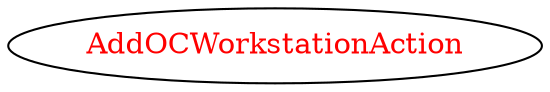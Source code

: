 digraph dependencyGraph {
 concentrate=true;
 ranksep="2.0";
 rankdir="LR"; 
 splines="ortho";
"AddOCWorkstationAction" [fontcolor="red"];
}